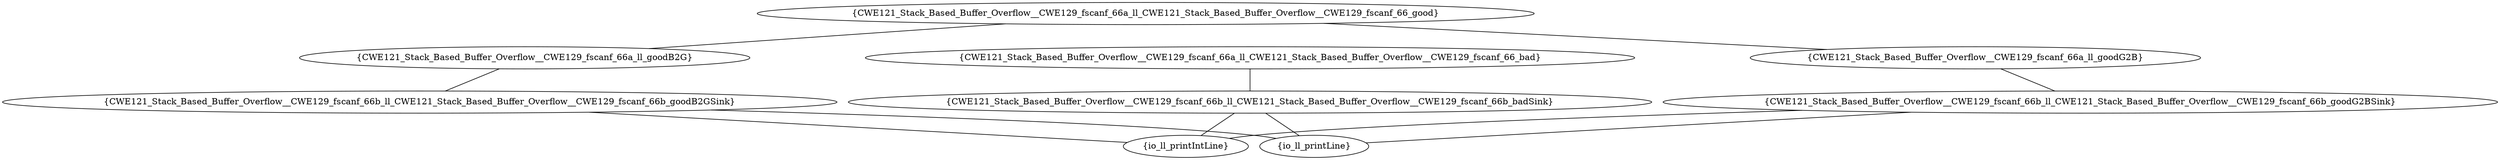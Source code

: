 graph "cg graph" {
CWE121_Stack_Based_Buffer_Overflow__CWE129_fscanf_66a_ll_CWE121_Stack_Based_Buffer_Overflow__CWE129_fscanf_66_good [label="{CWE121_Stack_Based_Buffer_Overflow__CWE129_fscanf_66a_ll_CWE121_Stack_Based_Buffer_Overflow__CWE129_fscanf_66_good}"];
CWE121_Stack_Based_Buffer_Overflow__CWE129_fscanf_66a_ll_goodG2B [label="{CWE121_Stack_Based_Buffer_Overflow__CWE129_fscanf_66a_ll_goodG2B}"];
CWE121_Stack_Based_Buffer_Overflow__CWE129_fscanf_66a_ll_goodB2G [label="{CWE121_Stack_Based_Buffer_Overflow__CWE129_fscanf_66a_ll_goodB2G}"];
CWE121_Stack_Based_Buffer_Overflow__CWE129_fscanf_66b_ll_CWE121_Stack_Based_Buffer_Overflow__CWE129_fscanf_66b_goodG2BSink [label="{CWE121_Stack_Based_Buffer_Overflow__CWE129_fscanf_66b_ll_CWE121_Stack_Based_Buffer_Overflow__CWE129_fscanf_66b_goodG2BSink}"];
io_ll_printIntLine [label="{io_ll_printIntLine}"];
io_ll_printLine [label="{io_ll_printLine}"];
CWE121_Stack_Based_Buffer_Overflow__CWE129_fscanf_66a_ll_CWE121_Stack_Based_Buffer_Overflow__CWE129_fscanf_66_bad [label="{CWE121_Stack_Based_Buffer_Overflow__CWE129_fscanf_66a_ll_CWE121_Stack_Based_Buffer_Overflow__CWE129_fscanf_66_bad}"];
CWE121_Stack_Based_Buffer_Overflow__CWE129_fscanf_66b_ll_CWE121_Stack_Based_Buffer_Overflow__CWE129_fscanf_66b_badSink [label="{CWE121_Stack_Based_Buffer_Overflow__CWE129_fscanf_66b_ll_CWE121_Stack_Based_Buffer_Overflow__CWE129_fscanf_66b_badSink}"];
CWE121_Stack_Based_Buffer_Overflow__CWE129_fscanf_66b_ll_CWE121_Stack_Based_Buffer_Overflow__CWE129_fscanf_66b_goodB2GSink [label="{CWE121_Stack_Based_Buffer_Overflow__CWE129_fscanf_66b_ll_CWE121_Stack_Based_Buffer_Overflow__CWE129_fscanf_66b_goodB2GSink}"];
CWE121_Stack_Based_Buffer_Overflow__CWE129_fscanf_66a_ll_CWE121_Stack_Based_Buffer_Overflow__CWE129_fscanf_66_good -- CWE121_Stack_Based_Buffer_Overflow__CWE129_fscanf_66a_ll_goodG2B;
CWE121_Stack_Based_Buffer_Overflow__CWE129_fscanf_66a_ll_CWE121_Stack_Based_Buffer_Overflow__CWE129_fscanf_66_good -- CWE121_Stack_Based_Buffer_Overflow__CWE129_fscanf_66a_ll_goodB2G;
CWE121_Stack_Based_Buffer_Overflow__CWE129_fscanf_66b_ll_CWE121_Stack_Based_Buffer_Overflow__CWE129_fscanf_66b_goodG2BSink -- io_ll_printIntLine;
CWE121_Stack_Based_Buffer_Overflow__CWE129_fscanf_66b_ll_CWE121_Stack_Based_Buffer_Overflow__CWE129_fscanf_66b_goodG2BSink -- io_ll_printLine;
CWE121_Stack_Based_Buffer_Overflow__CWE129_fscanf_66a_ll_CWE121_Stack_Based_Buffer_Overflow__CWE129_fscanf_66_bad -- CWE121_Stack_Based_Buffer_Overflow__CWE129_fscanf_66b_ll_CWE121_Stack_Based_Buffer_Overflow__CWE129_fscanf_66b_badSink;
CWE121_Stack_Based_Buffer_Overflow__CWE129_fscanf_66a_ll_goodG2B -- CWE121_Stack_Based_Buffer_Overflow__CWE129_fscanf_66b_ll_CWE121_Stack_Based_Buffer_Overflow__CWE129_fscanf_66b_goodG2BSink;
CWE121_Stack_Based_Buffer_Overflow__CWE129_fscanf_66b_ll_CWE121_Stack_Based_Buffer_Overflow__CWE129_fscanf_66b_goodB2GSink -- io_ll_printIntLine;
CWE121_Stack_Based_Buffer_Overflow__CWE129_fscanf_66b_ll_CWE121_Stack_Based_Buffer_Overflow__CWE129_fscanf_66b_goodB2GSink -- io_ll_printLine;
CWE121_Stack_Based_Buffer_Overflow__CWE129_fscanf_66a_ll_goodB2G -- CWE121_Stack_Based_Buffer_Overflow__CWE129_fscanf_66b_ll_CWE121_Stack_Based_Buffer_Overflow__CWE129_fscanf_66b_goodB2GSink;
CWE121_Stack_Based_Buffer_Overflow__CWE129_fscanf_66b_ll_CWE121_Stack_Based_Buffer_Overflow__CWE129_fscanf_66b_badSink -- io_ll_printIntLine;
CWE121_Stack_Based_Buffer_Overflow__CWE129_fscanf_66b_ll_CWE121_Stack_Based_Buffer_Overflow__CWE129_fscanf_66b_badSink -- io_ll_printLine;
}
